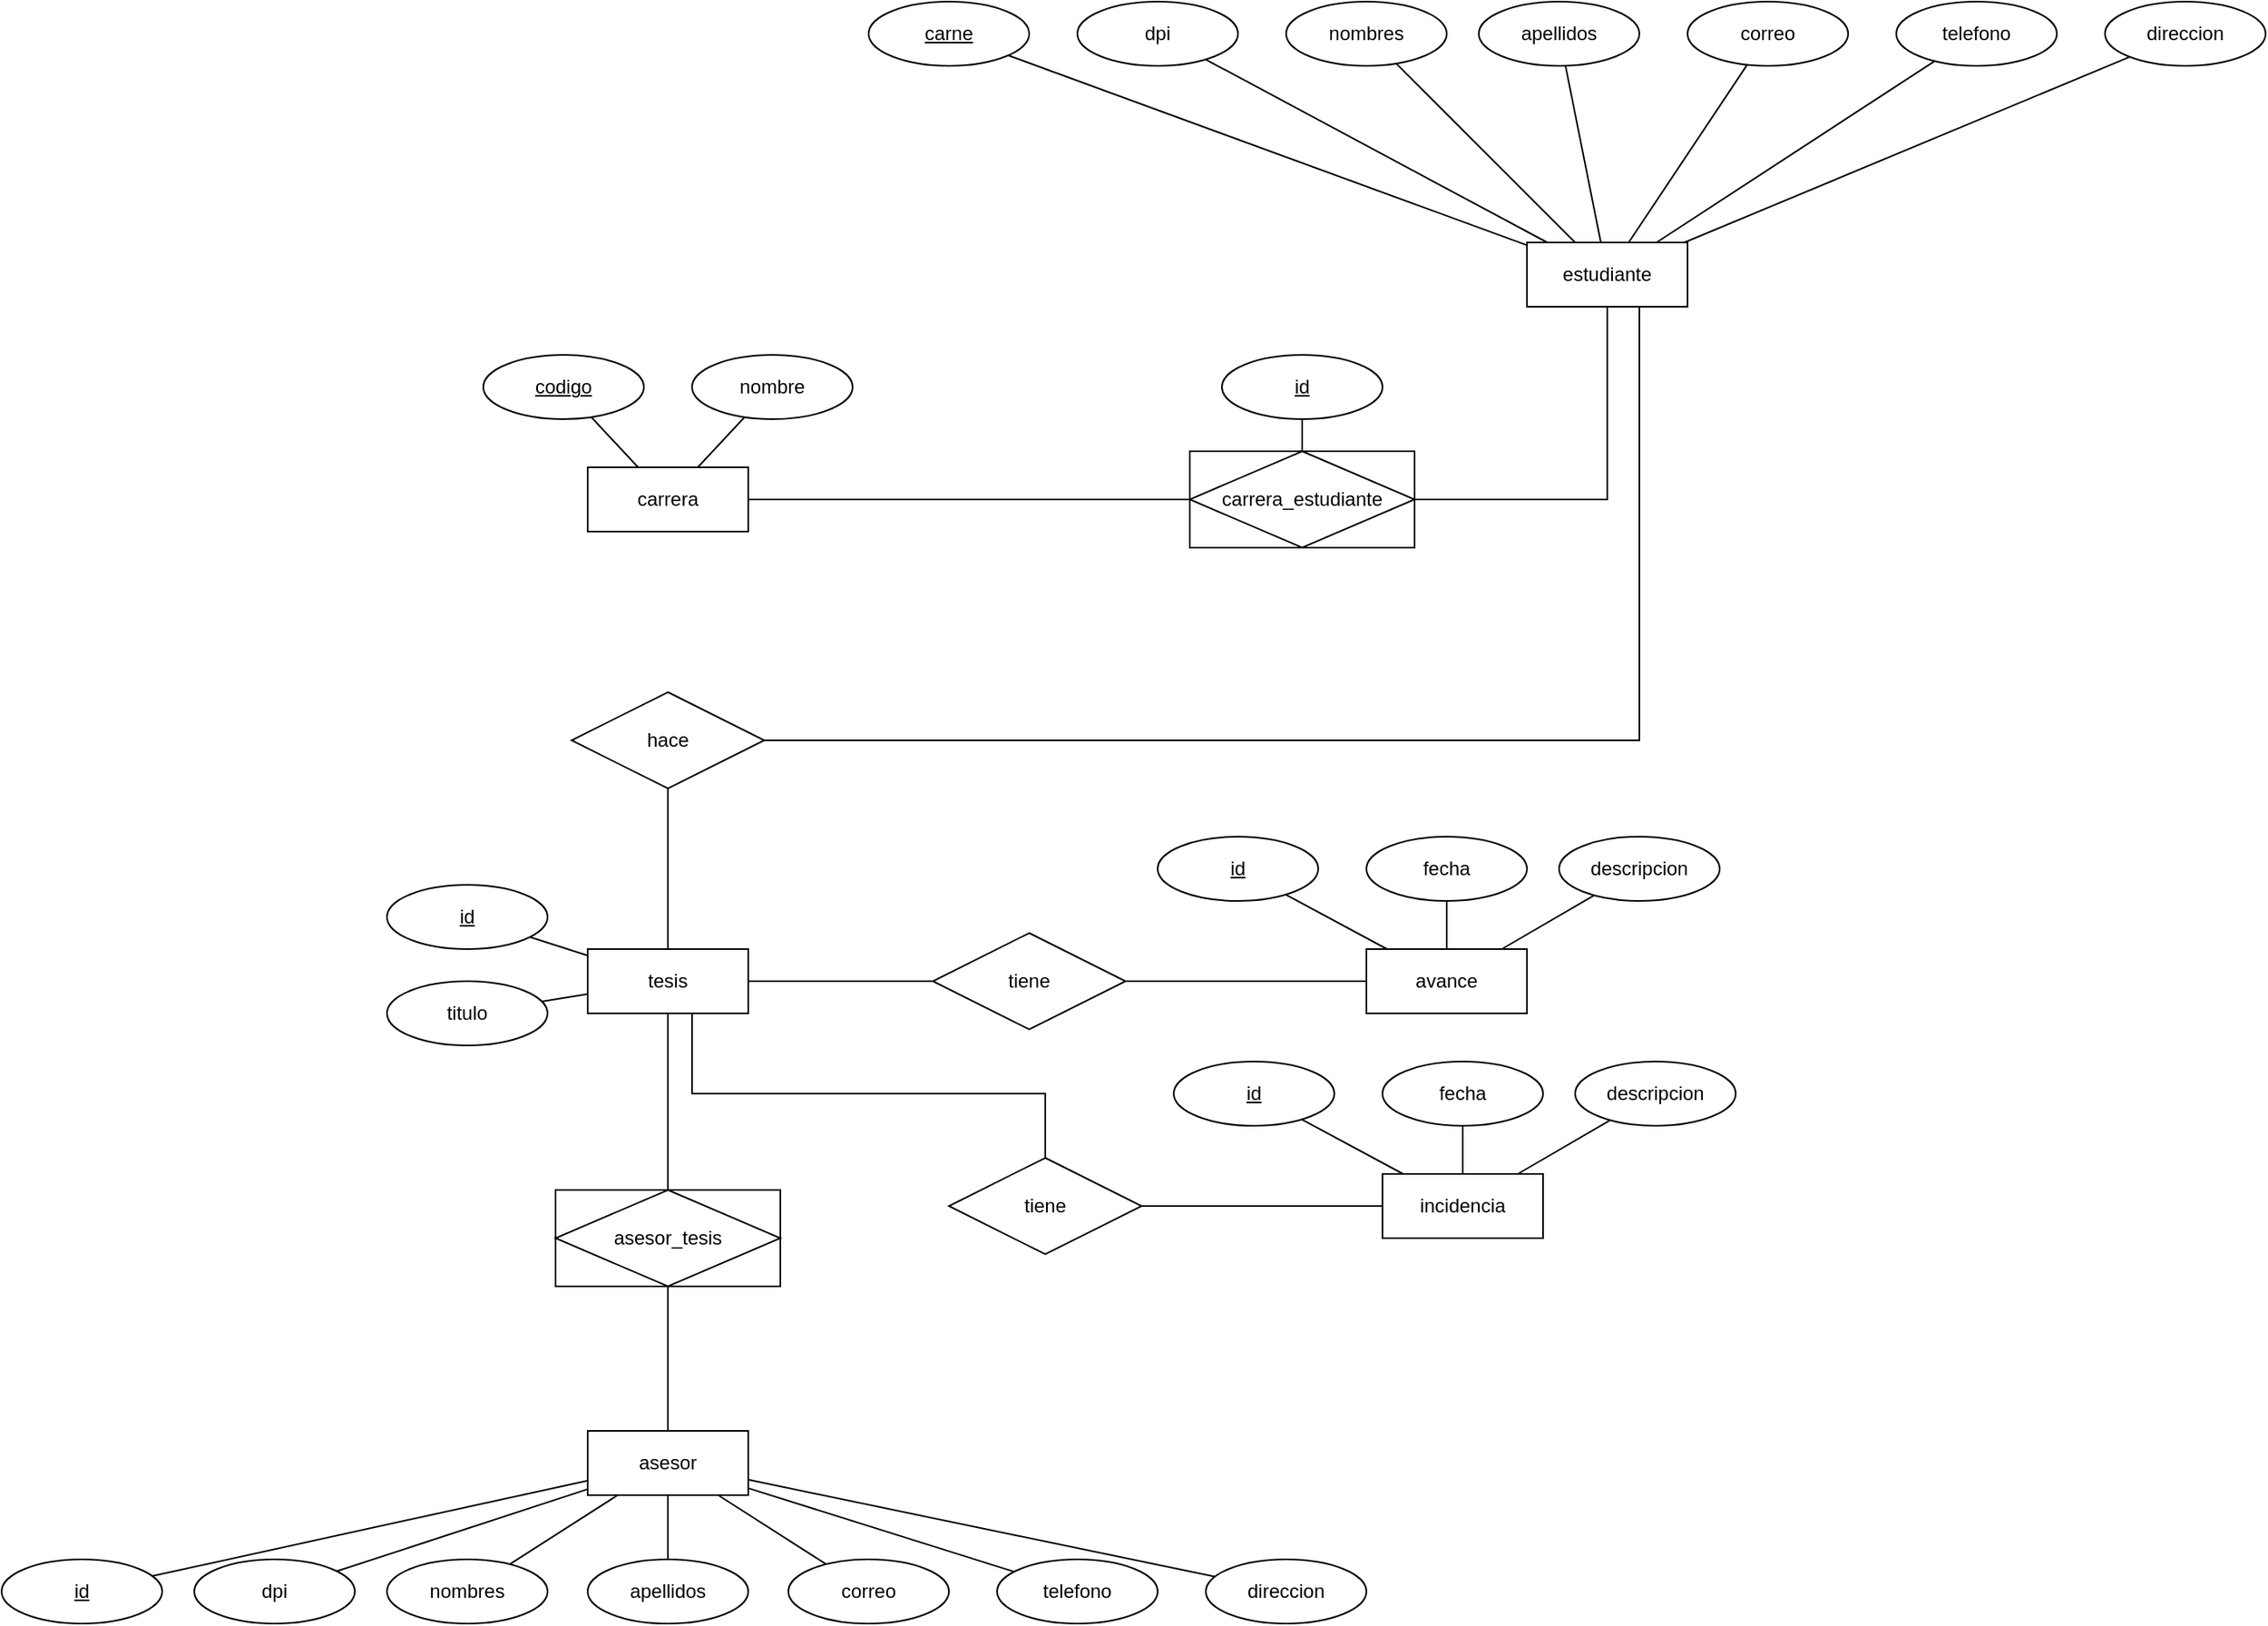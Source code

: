 <mxfile version="24.7.17">
  <diagram name="Tesis" id="8Evu_Yw8qAJbvOg_PtIN">
    <mxGraphModel dx="2089" dy="629" grid="1" gridSize="10" guides="1" tooltips="1" connect="1" arrows="1" fold="1" page="1" pageScale="1" pageWidth="827" pageHeight="1169" math="0" shadow="0">
      <root>
        <mxCell id="0" />
        <mxCell id="1" parent="0" />
        <mxCell id="JQe41aV0g7KvcHECgLoP-36" style="edgeStyle=orthogonalEdgeStyle;rounded=0;orthogonalLoop=1;jettySize=auto;html=1;endArrow=none;endFill=0;" parent="1" source="JQe41aV0g7KvcHECgLoP-1" target="JQe41aV0g7KvcHECgLoP-32" edge="1">
          <mxGeometry relative="1" as="geometry">
            <Array as="points">
              <mxPoint x="700" y="500" />
            </Array>
          </mxGeometry>
        </mxCell>
        <mxCell id="JQe41aV0g7KvcHECgLoP-1" value="estudiante" style="whiteSpace=wrap;html=1;align=center;" parent="1" vertex="1">
          <mxGeometry x="650" y="340" width="100" height="40" as="geometry" />
        </mxCell>
        <mxCell id="JQe41aV0g7KvcHECgLoP-9" style="edgeStyle=none;rounded=0;orthogonalLoop=1;jettySize=auto;html=1;endArrow=none;endFill=0;" parent="1" source="JQe41aV0g7KvcHECgLoP-2" target="JQe41aV0g7KvcHECgLoP-1" edge="1">
          <mxGeometry relative="1" as="geometry" />
        </mxCell>
        <mxCell id="JQe41aV0g7KvcHECgLoP-2" value="carne" style="ellipse;whiteSpace=wrap;html=1;align=center;fontStyle=4;" parent="1" vertex="1">
          <mxGeometry x="240" y="190" width="100" height="40" as="geometry" />
        </mxCell>
        <mxCell id="JQe41aV0g7KvcHECgLoP-10" style="edgeStyle=none;rounded=0;orthogonalLoop=1;jettySize=auto;html=1;endArrow=none;endFill=0;" parent="1" source="JQe41aV0g7KvcHECgLoP-3" target="JQe41aV0g7KvcHECgLoP-1" edge="1">
          <mxGeometry relative="1" as="geometry" />
        </mxCell>
        <mxCell id="JQe41aV0g7KvcHECgLoP-3" value="dpi" style="ellipse;whiteSpace=wrap;html=1;align=center;fontStyle=0;" parent="1" vertex="1">
          <mxGeometry x="370" y="190" width="100" height="40" as="geometry" />
        </mxCell>
        <mxCell id="JQe41aV0g7KvcHECgLoP-11" style="edgeStyle=none;rounded=0;orthogonalLoop=1;jettySize=auto;html=1;endArrow=none;endFill=0;" parent="1" source="JQe41aV0g7KvcHECgLoP-4" target="JQe41aV0g7KvcHECgLoP-1" edge="1">
          <mxGeometry relative="1" as="geometry" />
        </mxCell>
        <mxCell id="JQe41aV0g7KvcHECgLoP-4" value="nombres" style="ellipse;whiteSpace=wrap;html=1;align=center;fontStyle=0;" parent="1" vertex="1">
          <mxGeometry x="500" y="190" width="100" height="40" as="geometry" />
        </mxCell>
        <mxCell id="JQe41aV0g7KvcHECgLoP-12" style="edgeStyle=none;rounded=0;orthogonalLoop=1;jettySize=auto;html=1;endArrow=none;endFill=0;" parent="1" source="JQe41aV0g7KvcHECgLoP-5" target="JQe41aV0g7KvcHECgLoP-1" edge="1">
          <mxGeometry relative="1" as="geometry" />
        </mxCell>
        <mxCell id="JQe41aV0g7KvcHECgLoP-5" value="apellidos" style="ellipse;whiteSpace=wrap;html=1;align=center;fontStyle=0;" parent="1" vertex="1">
          <mxGeometry x="620" y="190" width="100" height="40" as="geometry" />
        </mxCell>
        <mxCell id="JQe41aV0g7KvcHECgLoP-13" style="edgeStyle=none;rounded=0;orthogonalLoop=1;jettySize=auto;html=1;endArrow=none;endFill=0;" parent="1" source="JQe41aV0g7KvcHECgLoP-6" target="JQe41aV0g7KvcHECgLoP-1" edge="1">
          <mxGeometry relative="1" as="geometry" />
        </mxCell>
        <mxCell id="JQe41aV0g7KvcHECgLoP-6" value="correo" style="ellipse;whiteSpace=wrap;html=1;align=center;fontStyle=0;" parent="1" vertex="1">
          <mxGeometry x="750" y="190" width="100" height="40" as="geometry" />
        </mxCell>
        <mxCell id="JQe41aV0g7KvcHECgLoP-14" style="edgeStyle=none;rounded=0;orthogonalLoop=1;jettySize=auto;html=1;endArrow=none;endFill=0;" parent="1" source="JQe41aV0g7KvcHECgLoP-7" target="JQe41aV0g7KvcHECgLoP-1" edge="1">
          <mxGeometry relative="1" as="geometry" />
        </mxCell>
        <mxCell id="JQe41aV0g7KvcHECgLoP-7" value="telefono" style="ellipse;whiteSpace=wrap;html=1;align=center;fontStyle=0;" parent="1" vertex="1">
          <mxGeometry x="880" y="190" width="100" height="40" as="geometry" />
        </mxCell>
        <mxCell id="JQe41aV0g7KvcHECgLoP-15" style="edgeStyle=none;rounded=0;orthogonalLoop=1;jettySize=auto;html=1;endArrow=none;endFill=0;" parent="1" source="JQe41aV0g7KvcHECgLoP-8" target="JQe41aV0g7KvcHECgLoP-1" edge="1">
          <mxGeometry relative="1" as="geometry" />
        </mxCell>
        <mxCell id="JQe41aV0g7KvcHECgLoP-8" value="direccion" style="ellipse;whiteSpace=wrap;html=1;align=center;fontStyle=0;" parent="1" vertex="1">
          <mxGeometry x="1010" y="190" width="100" height="40" as="geometry" />
        </mxCell>
        <mxCell id="JQe41aV0g7KvcHECgLoP-33" style="edgeStyle=none;rounded=0;orthogonalLoop=1;jettySize=auto;html=1;endArrow=none;endFill=0;" parent="1" source="JQe41aV0g7KvcHECgLoP-16" target="JQe41aV0g7KvcHECgLoP-32" edge="1">
          <mxGeometry relative="1" as="geometry" />
        </mxCell>
        <mxCell id="JQe41aV0g7KvcHECgLoP-16" value="carrera" style="whiteSpace=wrap;html=1;align=center;" parent="1" vertex="1">
          <mxGeometry x="65" y="480" width="100" height="40" as="geometry" />
        </mxCell>
        <mxCell id="JQe41aV0g7KvcHECgLoP-17" style="edgeStyle=none;rounded=0;orthogonalLoop=1;jettySize=auto;html=1;endArrow=none;endFill=0;" parent="1" source="JQe41aV0g7KvcHECgLoP-18" target="JQe41aV0g7KvcHECgLoP-16" edge="1">
          <mxGeometry relative="1" as="geometry" />
        </mxCell>
        <mxCell id="JQe41aV0g7KvcHECgLoP-18" value="codigo" style="ellipse;whiteSpace=wrap;html=1;align=center;fontStyle=4;" parent="1" vertex="1">
          <mxGeometry y="410" width="100" height="40" as="geometry" />
        </mxCell>
        <mxCell id="JQe41aV0g7KvcHECgLoP-19" style="edgeStyle=none;rounded=0;orthogonalLoop=1;jettySize=auto;html=1;endArrow=none;endFill=0;" parent="1" source="JQe41aV0g7KvcHECgLoP-20" target="JQe41aV0g7KvcHECgLoP-16" edge="1">
          <mxGeometry relative="1" as="geometry" />
        </mxCell>
        <mxCell id="JQe41aV0g7KvcHECgLoP-20" value="nombre" style="ellipse;whiteSpace=wrap;html=1;align=center;fontStyle=0;" parent="1" vertex="1">
          <mxGeometry x="130" y="410" width="100" height="40" as="geometry" />
        </mxCell>
        <mxCell id="JQe41aV0g7KvcHECgLoP-32" value="carrera_estudiante" style="shape=associativeEntity;whiteSpace=wrap;html=1;align=center;" parent="1" vertex="1">
          <mxGeometry x="440" y="470" width="140" height="60" as="geometry" />
        </mxCell>
        <mxCell id="Q2uQ7bI_T4YwIa20Zhcx-2" style="rounded=0;orthogonalLoop=1;jettySize=auto;html=1;endArrow=none;endFill=0;" parent="1" source="Q2uQ7bI_T4YwIa20Zhcx-1" target="JQe41aV0g7KvcHECgLoP-32" edge="1">
          <mxGeometry relative="1" as="geometry" />
        </mxCell>
        <mxCell id="Q2uQ7bI_T4YwIa20Zhcx-1" value="id" style="ellipse;whiteSpace=wrap;html=1;align=center;fontStyle=4;" parent="1" vertex="1">
          <mxGeometry x="460" y="410" width="100" height="40" as="geometry" />
        </mxCell>
        <mxCell id="Q2uQ7bI_T4YwIa20Zhcx-10" style="edgeStyle=none;rounded=0;orthogonalLoop=1;jettySize=auto;html=1;endArrow=none;endFill=0;" parent="1" source="Q2uQ7bI_T4YwIa20Zhcx-3" target="Q2uQ7bI_T4YwIa20Zhcx-8" edge="1">
          <mxGeometry relative="1" as="geometry" />
        </mxCell>
        <mxCell id="Q2uQ7bI_T4YwIa20Zhcx-14" style="edgeStyle=none;rounded=0;orthogonalLoop=1;jettySize=auto;html=1;endArrow=none;endFill=0;" parent="1" source="Q2uQ7bI_T4YwIa20Zhcx-3" target="Q2uQ7bI_T4YwIa20Zhcx-12" edge="1">
          <mxGeometry relative="1" as="geometry" />
        </mxCell>
        <mxCell id="QE7foneQWAgnuYXbkTJ7-27" style="edgeStyle=none;rounded=0;orthogonalLoop=1;jettySize=auto;html=1;endArrow=none;endFill=0;" edge="1" parent="1" source="Q2uQ7bI_T4YwIa20Zhcx-3" target="QE7foneQWAgnuYXbkTJ7-26">
          <mxGeometry relative="1" as="geometry" />
        </mxCell>
        <mxCell id="QE7foneQWAgnuYXbkTJ7-42" style="edgeStyle=orthogonalEdgeStyle;rounded=0;orthogonalLoop=1;jettySize=auto;html=1;endArrow=none;endFill=0;" edge="1" parent="1" source="Q2uQ7bI_T4YwIa20Zhcx-3" target="QE7foneQWAgnuYXbkTJ7-35">
          <mxGeometry relative="1" as="geometry">
            <Array as="points">
              <mxPoint x="130" y="870" />
              <mxPoint x="350" y="870" />
            </Array>
          </mxGeometry>
        </mxCell>
        <mxCell id="Q2uQ7bI_T4YwIa20Zhcx-3" value="tesis" style="whiteSpace=wrap;html=1;align=center;" parent="1" vertex="1">
          <mxGeometry x="65" y="780" width="100" height="40" as="geometry" />
        </mxCell>
        <mxCell id="Q2uQ7bI_T4YwIa20Zhcx-4" style="edgeStyle=none;rounded=0;orthogonalLoop=1;jettySize=auto;html=1;endArrow=none;endFill=0;" parent="1" source="Q2uQ7bI_T4YwIa20Zhcx-5" target="Q2uQ7bI_T4YwIa20Zhcx-3" edge="1">
          <mxGeometry relative="1" as="geometry" />
        </mxCell>
        <mxCell id="Q2uQ7bI_T4YwIa20Zhcx-5" value="id" style="ellipse;whiteSpace=wrap;html=1;align=center;fontStyle=4;" parent="1" vertex="1">
          <mxGeometry x="-60" y="740" width="100" height="40" as="geometry" />
        </mxCell>
        <mxCell id="Q2uQ7bI_T4YwIa20Zhcx-6" style="edgeStyle=none;rounded=0;orthogonalLoop=1;jettySize=auto;html=1;endArrow=none;endFill=0;" parent="1" source="Q2uQ7bI_T4YwIa20Zhcx-7" target="Q2uQ7bI_T4YwIa20Zhcx-3" edge="1">
          <mxGeometry relative="1" as="geometry" />
        </mxCell>
        <mxCell id="Q2uQ7bI_T4YwIa20Zhcx-7" value="titulo" style="ellipse;whiteSpace=wrap;html=1;align=center;fontStyle=0;" parent="1" vertex="1">
          <mxGeometry x="-60" y="800" width="100" height="40" as="geometry" />
        </mxCell>
        <mxCell id="QE7foneQWAgnuYXbkTJ7-32" style="edgeStyle=orthogonalEdgeStyle;rounded=0;orthogonalLoop=1;jettySize=auto;html=1;endArrow=none;endFill=0;" edge="1" parent="1" source="Q2uQ7bI_T4YwIa20Zhcx-8" target="JQe41aV0g7KvcHECgLoP-1">
          <mxGeometry relative="1" as="geometry">
            <Array as="points">
              <mxPoint x="720" y="650" />
            </Array>
          </mxGeometry>
        </mxCell>
        <mxCell id="Q2uQ7bI_T4YwIa20Zhcx-8" value="hace" style="shape=rhombus;perimeter=rhombusPerimeter;whiteSpace=wrap;html=1;align=center;" parent="1" vertex="1">
          <mxGeometry x="55" y="620" width="120" height="60" as="geometry" />
        </mxCell>
        <mxCell id="Q2uQ7bI_T4YwIa20Zhcx-16" style="edgeStyle=none;rounded=0;orthogonalLoop=1;jettySize=auto;html=1;endArrow=none;endFill=0;" parent="1" source="Q2uQ7bI_T4YwIa20Zhcx-11" target="Q2uQ7bI_T4YwIa20Zhcx-12" edge="1">
          <mxGeometry relative="1" as="geometry" />
        </mxCell>
        <mxCell id="Q2uQ7bI_T4YwIa20Zhcx-11" value="avance" style="whiteSpace=wrap;html=1;align=center;" parent="1" vertex="1">
          <mxGeometry x="550" y="780" width="100" height="40" as="geometry" />
        </mxCell>
        <mxCell id="Q2uQ7bI_T4YwIa20Zhcx-12" value="tiene" style="shape=rhombus;perimeter=rhombusPerimeter;whiteSpace=wrap;html=1;align=center;" parent="1" vertex="1">
          <mxGeometry x="280" y="770" width="120" height="60" as="geometry" />
        </mxCell>
        <mxCell id="e62e9ODmxcUBb8R4kv8m-1" style="edgeStyle=none;rounded=0;orthogonalLoop=1;jettySize=auto;html=1;endArrow=none;endFill=0;" parent="1" source="Q2uQ7bI_T4YwIa20Zhcx-17" target="Q2uQ7bI_T4YwIa20Zhcx-11" edge="1">
          <mxGeometry relative="1" as="geometry" />
        </mxCell>
        <mxCell id="Q2uQ7bI_T4YwIa20Zhcx-17" value="id" style="ellipse;whiteSpace=wrap;html=1;align=center;fontStyle=4;" parent="1" vertex="1">
          <mxGeometry x="420" y="710" width="100" height="40" as="geometry" />
        </mxCell>
        <mxCell id="e62e9ODmxcUBb8R4kv8m-2" style="edgeStyle=none;rounded=0;orthogonalLoop=1;jettySize=auto;html=1;endArrow=none;endFill=0;" parent="1" source="Q2uQ7bI_T4YwIa20Zhcx-18" target="Q2uQ7bI_T4YwIa20Zhcx-11" edge="1">
          <mxGeometry relative="1" as="geometry" />
        </mxCell>
        <mxCell id="Q2uQ7bI_T4YwIa20Zhcx-18" value="fecha" style="ellipse;whiteSpace=wrap;html=1;align=center;fontStyle=0;" parent="1" vertex="1">
          <mxGeometry x="550" y="710" width="100" height="40" as="geometry" />
        </mxCell>
        <mxCell id="QE7foneQWAgnuYXbkTJ7-2" style="edgeStyle=none;rounded=0;orthogonalLoop=1;jettySize=auto;html=1;endArrow=none;endFill=0;" edge="1" parent="1" source="QE7foneQWAgnuYXbkTJ7-1" target="Q2uQ7bI_T4YwIa20Zhcx-11">
          <mxGeometry relative="1" as="geometry" />
        </mxCell>
        <mxCell id="QE7foneQWAgnuYXbkTJ7-1" value="descripcion" style="ellipse;whiteSpace=wrap;html=1;align=center;fontStyle=0;" vertex="1" parent="1">
          <mxGeometry x="670" y="710" width="100" height="40" as="geometry" />
        </mxCell>
        <mxCell id="QE7foneQWAgnuYXbkTJ7-26" value="asesor_tesis" style="shape=associativeEntity;whiteSpace=wrap;html=1;align=center;" vertex="1" parent="1">
          <mxGeometry x="45" y="930" width="140" height="60" as="geometry" />
        </mxCell>
        <mxCell id="QE7foneQWAgnuYXbkTJ7-29" style="edgeStyle=none;rounded=0;orthogonalLoop=1;jettySize=auto;html=1;endArrow=none;endFill=0;" edge="1" parent="1" source="QE7foneQWAgnuYXbkTJ7-3" target="QE7foneQWAgnuYXbkTJ7-26">
          <mxGeometry relative="1" as="geometry" />
        </mxCell>
        <mxCell id="QE7foneQWAgnuYXbkTJ7-30" value="" style="group" vertex="1" connectable="0" parent="1">
          <mxGeometry x="-300" y="1080" width="850" height="120" as="geometry" />
        </mxCell>
        <mxCell id="QE7foneQWAgnuYXbkTJ7-3" value="asesor" style="whiteSpace=wrap;html=1;align=center;" vertex="1" parent="QE7foneQWAgnuYXbkTJ7-30">
          <mxGeometry x="365" width="100" height="40" as="geometry" />
        </mxCell>
        <mxCell id="QE7foneQWAgnuYXbkTJ7-17" style="edgeStyle=none;rounded=0;orthogonalLoop=1;jettySize=auto;html=1;endArrow=none;endFill=0;" edge="1" parent="QE7foneQWAgnuYXbkTJ7-30" source="QE7foneQWAgnuYXbkTJ7-10" target="QE7foneQWAgnuYXbkTJ7-3">
          <mxGeometry relative="1" as="geometry" />
        </mxCell>
        <mxCell id="QE7foneQWAgnuYXbkTJ7-10" value="id" style="ellipse;whiteSpace=wrap;html=1;align=center;fontStyle=4;" vertex="1" parent="QE7foneQWAgnuYXbkTJ7-30">
          <mxGeometry y="80" width="100" height="40" as="geometry" />
        </mxCell>
        <mxCell id="QE7foneQWAgnuYXbkTJ7-18" style="edgeStyle=none;rounded=0;orthogonalLoop=1;jettySize=auto;html=1;endArrow=none;endFill=0;" edge="1" parent="QE7foneQWAgnuYXbkTJ7-30" source="QE7foneQWAgnuYXbkTJ7-11" target="QE7foneQWAgnuYXbkTJ7-3">
          <mxGeometry relative="1" as="geometry" />
        </mxCell>
        <mxCell id="QE7foneQWAgnuYXbkTJ7-11" value="dpi" style="ellipse;whiteSpace=wrap;html=1;align=center;fontStyle=0;" vertex="1" parent="QE7foneQWAgnuYXbkTJ7-30">
          <mxGeometry x="120" y="80" width="100" height="40" as="geometry" />
        </mxCell>
        <mxCell id="QE7foneQWAgnuYXbkTJ7-19" style="edgeStyle=none;rounded=0;orthogonalLoop=1;jettySize=auto;html=1;endArrow=none;endFill=0;" edge="1" parent="QE7foneQWAgnuYXbkTJ7-30" source="QE7foneQWAgnuYXbkTJ7-12" target="QE7foneQWAgnuYXbkTJ7-3">
          <mxGeometry relative="1" as="geometry" />
        </mxCell>
        <mxCell id="QE7foneQWAgnuYXbkTJ7-12" value="nombres" style="ellipse;whiteSpace=wrap;html=1;align=center;fontStyle=0;" vertex="1" parent="QE7foneQWAgnuYXbkTJ7-30">
          <mxGeometry x="240" y="80" width="100" height="40" as="geometry" />
        </mxCell>
        <mxCell id="QE7foneQWAgnuYXbkTJ7-20" style="edgeStyle=none;rounded=0;orthogonalLoop=1;jettySize=auto;html=1;endArrow=none;endFill=0;" edge="1" parent="QE7foneQWAgnuYXbkTJ7-30" source="QE7foneQWAgnuYXbkTJ7-13" target="QE7foneQWAgnuYXbkTJ7-3">
          <mxGeometry relative="1" as="geometry" />
        </mxCell>
        <mxCell id="QE7foneQWAgnuYXbkTJ7-13" value="apellidos" style="ellipse;whiteSpace=wrap;html=1;align=center;fontStyle=0;" vertex="1" parent="QE7foneQWAgnuYXbkTJ7-30">
          <mxGeometry x="365" y="80" width="100" height="40" as="geometry" />
        </mxCell>
        <mxCell id="QE7foneQWAgnuYXbkTJ7-21" style="edgeStyle=none;rounded=0;orthogonalLoop=1;jettySize=auto;html=1;endArrow=none;endFill=0;" edge="1" parent="QE7foneQWAgnuYXbkTJ7-30" source="QE7foneQWAgnuYXbkTJ7-14" target="QE7foneQWAgnuYXbkTJ7-3">
          <mxGeometry relative="1" as="geometry" />
        </mxCell>
        <mxCell id="QE7foneQWAgnuYXbkTJ7-14" value="correo" style="ellipse;whiteSpace=wrap;html=1;align=center;fontStyle=0;" vertex="1" parent="QE7foneQWAgnuYXbkTJ7-30">
          <mxGeometry x="490" y="80" width="100" height="40" as="geometry" />
        </mxCell>
        <mxCell id="QE7foneQWAgnuYXbkTJ7-22" style="edgeStyle=none;rounded=0;orthogonalLoop=1;jettySize=auto;html=1;endArrow=none;endFill=0;" edge="1" parent="QE7foneQWAgnuYXbkTJ7-30" source="QE7foneQWAgnuYXbkTJ7-15" target="QE7foneQWAgnuYXbkTJ7-3">
          <mxGeometry relative="1" as="geometry" />
        </mxCell>
        <mxCell id="QE7foneQWAgnuYXbkTJ7-15" value="telefono" style="ellipse;whiteSpace=wrap;html=1;align=center;fontStyle=0;" vertex="1" parent="QE7foneQWAgnuYXbkTJ7-30">
          <mxGeometry x="620" y="80" width="100" height="40" as="geometry" />
        </mxCell>
        <mxCell id="QE7foneQWAgnuYXbkTJ7-23" style="edgeStyle=none;rounded=0;orthogonalLoop=1;jettySize=auto;html=1;endArrow=none;endFill=0;" edge="1" parent="QE7foneQWAgnuYXbkTJ7-30" source="QE7foneQWAgnuYXbkTJ7-16" target="QE7foneQWAgnuYXbkTJ7-3">
          <mxGeometry relative="1" as="geometry" />
        </mxCell>
        <mxCell id="QE7foneQWAgnuYXbkTJ7-16" value="direccion" style="ellipse;whiteSpace=wrap;html=1;align=center;fontStyle=0;" vertex="1" parent="QE7foneQWAgnuYXbkTJ7-30">
          <mxGeometry x="750" y="80" width="100" height="40" as="geometry" />
        </mxCell>
        <mxCell id="QE7foneQWAgnuYXbkTJ7-33" style="edgeStyle=none;rounded=0;orthogonalLoop=1;jettySize=auto;html=1;endArrow=none;endFill=0;" edge="1" parent="1" source="QE7foneQWAgnuYXbkTJ7-34" target="QE7foneQWAgnuYXbkTJ7-35">
          <mxGeometry relative="1" as="geometry" />
        </mxCell>
        <mxCell id="QE7foneQWAgnuYXbkTJ7-34" value="incidencia" style="whiteSpace=wrap;html=1;align=center;" vertex="1" parent="1">
          <mxGeometry x="560" y="920" width="100" height="40" as="geometry" />
        </mxCell>
        <mxCell id="QE7foneQWAgnuYXbkTJ7-35" value="tiene" style="shape=rhombus;perimeter=rhombusPerimeter;whiteSpace=wrap;html=1;align=center;" vertex="1" parent="1">
          <mxGeometry x="290" y="910" width="120" height="60" as="geometry" />
        </mxCell>
        <mxCell id="QE7foneQWAgnuYXbkTJ7-36" style="edgeStyle=none;rounded=0;orthogonalLoop=1;jettySize=auto;html=1;endArrow=none;endFill=0;" edge="1" parent="1" source="QE7foneQWAgnuYXbkTJ7-37" target="QE7foneQWAgnuYXbkTJ7-34">
          <mxGeometry relative="1" as="geometry" />
        </mxCell>
        <mxCell id="QE7foneQWAgnuYXbkTJ7-37" value="id" style="ellipse;whiteSpace=wrap;html=1;align=center;fontStyle=4;" vertex="1" parent="1">
          <mxGeometry x="430" y="850" width="100" height="40" as="geometry" />
        </mxCell>
        <mxCell id="QE7foneQWAgnuYXbkTJ7-38" style="edgeStyle=none;rounded=0;orthogonalLoop=1;jettySize=auto;html=1;endArrow=none;endFill=0;" edge="1" parent="1" source="QE7foneQWAgnuYXbkTJ7-39" target="QE7foneQWAgnuYXbkTJ7-34">
          <mxGeometry relative="1" as="geometry" />
        </mxCell>
        <mxCell id="QE7foneQWAgnuYXbkTJ7-39" value="fecha" style="ellipse;whiteSpace=wrap;html=1;align=center;fontStyle=0;" vertex="1" parent="1">
          <mxGeometry x="560" y="850" width="100" height="40" as="geometry" />
        </mxCell>
        <mxCell id="QE7foneQWAgnuYXbkTJ7-40" style="edgeStyle=none;rounded=0;orthogonalLoop=1;jettySize=auto;html=1;endArrow=none;endFill=0;" edge="1" parent="1" source="QE7foneQWAgnuYXbkTJ7-41" target="QE7foneQWAgnuYXbkTJ7-34">
          <mxGeometry relative="1" as="geometry" />
        </mxCell>
        <mxCell id="QE7foneQWAgnuYXbkTJ7-41" value="descripcion" style="ellipse;whiteSpace=wrap;html=1;align=center;fontStyle=0;" vertex="1" parent="1">
          <mxGeometry x="680" y="850" width="100" height="40" as="geometry" />
        </mxCell>
      </root>
    </mxGraphModel>
  </diagram>
</mxfile>
